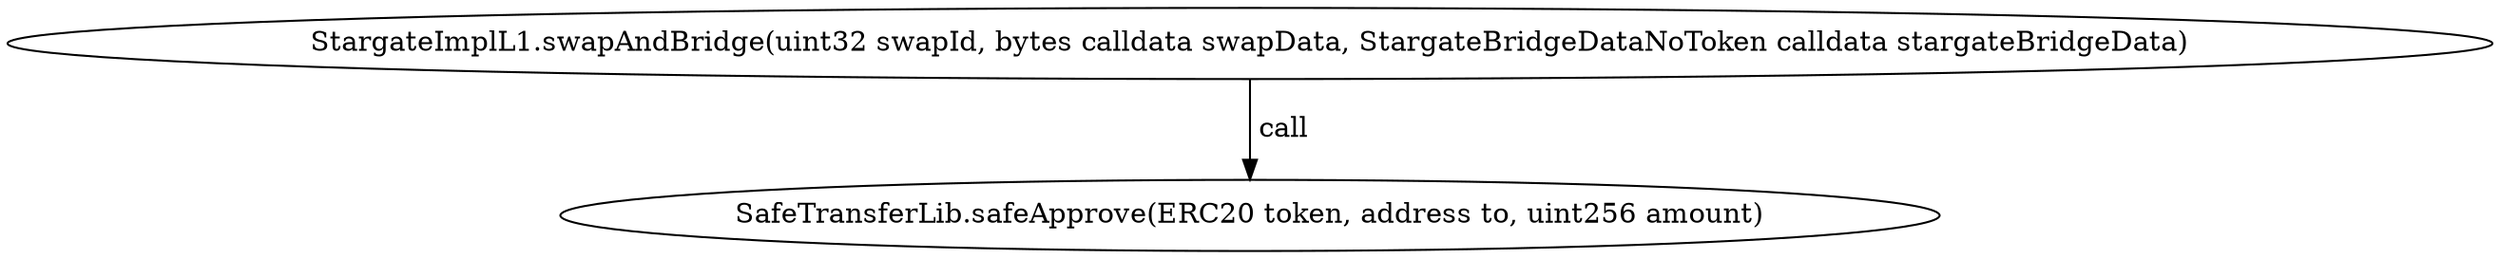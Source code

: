 digraph "" {
	graph [bb="0,0,1046.4,124.8"];
	node [label="\N"];
	"StargateImplL1.swapAndBridge(uint32 swapId, bytes calldata swapData, StargateBridgeDataNoToken calldata stargateBridgeData)"	 [height=0.5,
		pos="523.2,106.8",
		width=14.533];
	"SafeTransferLib.safeApprove(ERC20 token, address to, uint256 amount)"	 [height=0.5,
		pos="523.2,18",
		width=8.1727];
	"StargateImplL1.swapAndBridge(uint32 swapId, bytes calldata swapData, StargateBridgeDataNoToken calldata stargateBridgeData)" -> "SafeTransferLib.safeApprove(ERC20 token, address to, uint256 amount)" [key=call,
	label=" call",
	lp="535.05,62.4",
	pos="e,523.2,36.072 523.2,88.401 523.2,76.295 523.2,60.208 523.2,46.467"];
}
